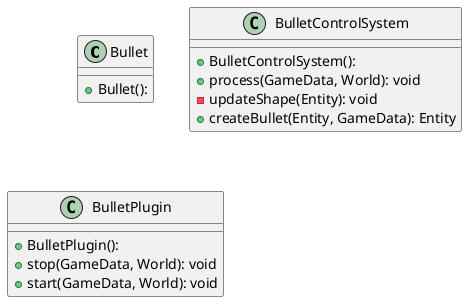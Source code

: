 @startuml

class Bullet {
  + Bullet(): 
}
class BulletControlSystem {
  + BulletControlSystem(): 
  + process(GameData, World): void
  - updateShape(Entity): void
  + createBullet(Entity, GameData): Entity
}
class BulletPlugin {
  + BulletPlugin(): 
  + stop(GameData, World): void
  + start(GameData, World): void
}

@enduml
